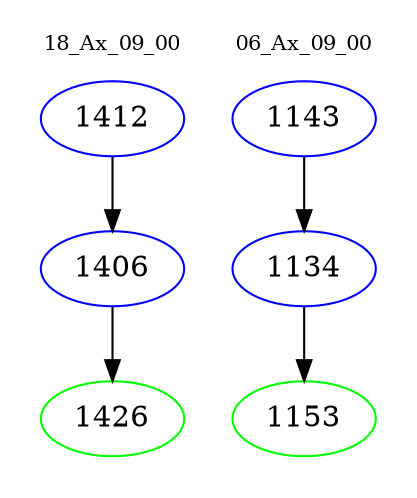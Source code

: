 digraph{
subgraph cluster_0 {
color = white
label = "18_Ax_09_00";
fontsize=10;
T0_1412 [label="1412", color="blue"]
T0_1412 -> T0_1406 [color="black"]
T0_1406 [label="1406", color="blue"]
T0_1406 -> T0_1426 [color="black"]
T0_1426 [label="1426", color="green"]
}
subgraph cluster_1 {
color = white
label = "06_Ax_09_00";
fontsize=10;
T1_1143 [label="1143", color="blue"]
T1_1143 -> T1_1134 [color="black"]
T1_1134 [label="1134", color="blue"]
T1_1134 -> T1_1153 [color="black"]
T1_1153 [label="1153", color="green"]
}
}
